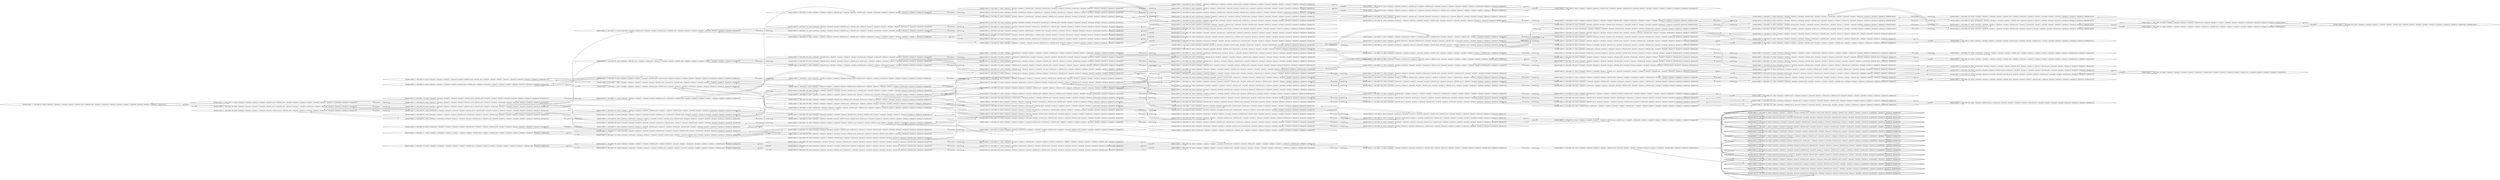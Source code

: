 digraph {
rankdir="LR"
s83[label="(instance index=11, state index=83, atoms={clear(pos1), clear(pos11), clear(pos8), clear(pos5), at(block01,pos10), at(block01,pos0), clear(pos9), at(robot,pos4), clear(pos12), clear(pos3), clear(pos7), clear(pos6), clear(pos2), clear(pos13), clear(pos15), clear(pos14)})"]
s81[label="(instance index=11, state index=81, atoms={at(robot,pos1), clear(pos4), clear(pos11), clear(pos8), clear(pos5), at(block01,pos10), at(block01,pos0), clear(pos9), clear(pos12), clear(pos3), clear(pos7), clear(pos6), clear(pos2), clear(pos13), clear(pos15), clear(pos14)})"]
s111[label="(instance index=11, state index=111, atoms={clear(pos1), clear(pos4), clear(pos11), clear(pos5), at(block01,pos10), at(block01,pos0), clear(pos9), clear(pos12), clear(pos3), clear(pos7), clear(pos6), clear(pos2), clear(pos13), at(robot,pos8), clear(pos15), clear(pos14)})"]
s58[label="(instance index=11, state index=58, atoms={clear(pos1), clear(pos4), clear(pos11), clear(pos8), clear(pos5), at(block01,pos10), at(block01,pos0), clear(pos9), clear(pos12), clear(pos3), clear(pos7), at(robot,pos2), clear(pos6), clear(pos13), clear(pos15), clear(pos14)})"]
s59[label="(instance index=11, state index=59, atoms={clear(pos1), clear(pos4), clear(pos11), clear(pos8), at(block01,pos10), at(block01,pos0), clear(pos9), clear(pos12), clear(pos3), at(robot,pos5), clear(pos7), clear(pos6), clear(pos2), clear(pos13), clear(pos15), clear(pos14)})"]
s139[label="(instance index=11, state index=139, atoms={clear(pos1), clear(pos4), clear(pos11), clear(pos8), clear(pos5), at(block01,pos10), at(block01,pos0), clear(pos9), clear(pos3), clear(pos7), clear(pos6), clear(pos2), clear(pos13), clear(pos15), clear(pos14), at(robot,pos12)})"]
s84[label="(instance index=11, state index=84, atoms={clear(pos1), clear(pos4), clear(pos11), clear(pos8), clear(pos5), at(block01,pos10), at(block01,pos0), clear(pos12), clear(pos3), at(robot,pos9), clear(pos7), clear(pos6), clear(pos2), clear(pos13), clear(pos15), clear(pos14)})"]
s14[label="(instance index=11, state index=14, atoms={clear(pos1), clear(pos11), clear(pos8), clear(pos5), at(block01,pos6), at(block01,pos0), clear(pos9), at(robot,pos4), clear(pos12), clear(pos3), clear(pos7), clear(pos2), clear(pos13), clear(pos15), clear(pos10), clear(pos14)})"]
s95[label="(instance index=11, state index=95, atoms={clear(pos1), clear(pos11), clear(pos8), clear(pos5), at(block01,pos0), at(robot,pos4), clear(pos12), clear(pos3), at(block01,pos9), clear(pos7), clear(pos6), clear(pos2), clear(pos13), clear(pos15), clear(pos10), clear(pos14)})"]
s94[label="(instance index=11, state index=94, atoms={at(robot,pos1), clear(pos4), clear(pos11), clear(pos8), clear(pos5), at(block01,pos0), clear(pos12), clear(pos3), at(block01,pos9), clear(pos7), clear(pos6), clear(pos2), clear(pos13), clear(pos15), clear(pos10), clear(pos14)})"]
s82[label="(instance index=11, state index=82, atoms={clear(pos1), at(robot,pos3), clear(pos4), clear(pos11), clear(pos8), clear(pos5), at(block01,pos10), at(block01,pos0), clear(pos9), clear(pos12), clear(pos7), clear(pos6), clear(pos2), clear(pos13), clear(pos15), clear(pos14)})"]
s38[label="(instance index=11, state index=38, atoms={clear(pos1), clear(pos4), clear(pos11), clear(pos8), clear(pos5), at(block01,pos10), at(block01,pos0), clear(pos9), at(robot,pos6), clear(pos12), clear(pos3), clear(pos7), clear(pos2), clear(pos13), clear(pos15), clear(pos14)})"]
s157[label="(instance index=11, state index=157, atoms={clear(pos1), at(robot,pos3), clear(pos4), clear(pos11), clear(pos8), clear(pos5), at(block01,pos0), clear(pos12), at(block01,pos9), clear(pos7), clear(pos6), clear(pos2), clear(pos13), clear(pos15), clear(pos10), clear(pos14)})"]
s202[label="(instance index=11, state index=202, atoms={clear(pos1), at(robot,pos3), clear(pos4), clear(pos11), clear(pos5), at(block01,pos0), clear(pos9), clear(pos12), clear(pos7), clear(pos6), clear(pos2), clear(pos13), clear(pos15), at(block01,pos8), clear(pos10), clear(pos14)})"]
s16[label="(instance index=11, state index=16, atoms={clear(pos1), clear(pos4), clear(pos11), clear(pos8), clear(pos5), at(block01,pos6), at(block01,pos0), clear(pos9), clear(pos3), clear(pos7), clear(pos2), clear(pos13), clear(pos15), clear(pos10), clear(pos14), at(robot,pos12)})"]
s112[label="(instance index=11, state index=112, atoms={clear(pos1), clear(pos4), clear(pos11), clear(pos8), clear(pos5), at(block01,pos10), at(robot,pos13), at(block01,pos0), clear(pos9), clear(pos12), clear(pos3), clear(pos7), clear(pos6), clear(pos2), clear(pos15), clear(pos14)})"]
s7[label="(instance index=11, state index=7, atoms={clear(pos1), clear(pos4), clear(pos11), clear(pos8), clear(pos5), at(block01,pos6), at(robot,pos13), at(block01,pos0), clear(pos9), clear(pos12), clear(pos3), clear(pos7), clear(pos2), clear(pos15), clear(pos10), clear(pos14)})"]
s6[label="(instance index=11, state index=6, atoms={clear(pos1), clear(pos4), clear(pos11), clear(pos5), at(block01,pos6), at(block01,pos0), clear(pos9), clear(pos12), clear(pos3), clear(pos7), clear(pos2), clear(pos13), at(robot,pos8), clear(pos15), clear(pos10), clear(pos14)})"]
s5[label="(instance index=11, state index=5, atoms={clear(pos1), clear(pos4), clear(pos11), clear(pos8), at(block01,pos6), at(block01,pos0), clear(pos9), clear(pos12), clear(pos3), at(robot,pos5), clear(pos7), clear(pos2), clear(pos13), clear(pos15), clear(pos10), clear(pos14)})"]
s169[label="(instance index=11, state index=169, atoms={clear(pos1), clear(pos4), clear(pos11), clear(pos8), clear(pos5), at(robot,pos15), at(block01,pos0), clear(pos12), clear(pos3), at(block01,pos9), clear(pos7), clear(pos6), clear(pos2), clear(pos13), clear(pos10), clear(pos14)})"]
s129[label="(instance index=11, state index=129, atoms={clear(pos1), at(robot,pos7), clear(pos4), clear(pos11), clear(pos8), clear(pos5), at(block01,pos0), clear(pos12), clear(pos3), at(block01,pos9), clear(pos6), clear(pos2), clear(pos13), clear(pos15), clear(pos10), clear(pos14)})"]
s67[label="(instance index=11, state index=67, atoms={clear(pos1), clear(pos4), clear(pos11), clear(pos8), at(block01,pos0), clear(pos12), clear(pos3), at(robot,pos5), at(block01,pos9), clear(pos7), clear(pos6), clear(pos2), clear(pos13), clear(pos15), clear(pos10), clear(pos14)})"]
s114[label="(instance index=11, state index=114, atoms={clear(pos1), clear(pos4), clear(pos11), clear(pos8), clear(pos5), at(block01,pos10), at(robot,pos15), at(block01,pos0), clear(pos9), clear(pos12), clear(pos3), clear(pos7), clear(pos6), clear(pos2), clear(pos13), clear(pos14)})"]
s197[label="(instance index=11, state index=197, atoms={clear(pos1), at(robot,pos7), clear(pos4), clear(pos11), clear(pos5), at(block01,pos0), clear(pos9), clear(pos12), clear(pos3), clear(pos6), clear(pos2), clear(pos13), clear(pos15), at(block01,pos8), clear(pos10), clear(pos14)})"]
s127[label="(instance index=11, state index=127, atoms={clear(pos1), clear(pos4), clear(pos11), clear(pos8), clear(pos5), at(block01,pos0), clear(pos12), clear(pos3), at(block01,pos9), clear(pos7), at(robot,pos2), clear(pos6), clear(pos13), clear(pos15), clear(pos10), clear(pos14)})"]
s195[label="(instance index=11, state index=195, atoms={clear(pos1), clear(pos4), clear(pos11), clear(pos5), at(block01,pos0), clear(pos9), clear(pos12), clear(pos3), clear(pos7), at(robot,pos2), clear(pos6), clear(pos13), clear(pos15), at(block01,pos8), clear(pos10), clear(pos14)})"]
s128[label="(instance index=11, state index=128, atoms={clear(pos1), clear(pos4), clear(pos11), clear(pos5), at(block01,pos0), clear(pos12), clear(pos3), at(block01,pos9), clear(pos7), clear(pos6), clear(pos2), clear(pos13), at(robot,pos8), clear(pos15), clear(pos10), clear(pos14)})"]
s60[label="(instance index=11, state index=60, atoms={clear(pos1), at(robot,pos7), clear(pos4), clear(pos11), clear(pos8), clear(pos5), at(block01,pos10), at(block01,pos0), clear(pos9), clear(pos12), clear(pos3), clear(pos6), clear(pos2), clear(pos13), clear(pos15), clear(pos14)})"]
s113[label="(instance index=11, state index=113, atoms={clear(pos1), clear(pos4), at(robot,pos10), clear(pos8), clear(pos5), at(block01,pos11), at(block01,pos0), clear(pos9), clear(pos12), clear(pos3), clear(pos7), clear(pos6), clear(pos2), clear(pos13), clear(pos15), clear(pos14)})"]
s61[label="(instance index=11, state index=61, atoms={clear(pos1), at(block01,pos14), clear(pos4), at(robot,pos10), clear(pos11), clear(pos8), clear(pos5), at(block01,pos0), clear(pos9), clear(pos12), clear(pos3), clear(pos7), clear(pos6), clear(pos2), clear(pos13), clear(pos15)})"]
s185[label="(instance index=11, state index=185, atoms={clear(pos1), clear(pos4), clear(pos11), clear(pos5), at(block01,pos0), clear(pos9), at(robot,pos6), clear(pos12), clear(pos3), clear(pos7), clear(pos2), clear(pos13), clear(pos15), at(block01,pos8), clear(pos10), clear(pos14)})"]
s186[label="(instance index=11, state index=186, atoms={clear(pos1), clear(pos4), clear(pos5), at(block01,pos0), at(robot,pos11), clear(pos9), clear(pos12), clear(pos3), clear(pos7), clear(pos6), clear(pos2), clear(pos13), clear(pos15), at(block01,pos8), clear(pos10), clear(pos14)})"]
s143[label="(instance index=11, state index=143, atoms={clear(pos1), clear(pos4), clear(pos8), clear(pos5), at(block01,pos0), at(robot,pos11), clear(pos12), clear(pos3), at(block01,pos9), clear(pos7), clear(pos6), clear(pos2), clear(pos13), clear(pos15), clear(pos10), clear(pos14)})"]
s85[label="(instance index=11, state index=85, atoms={clear(pos1), clear(pos4), clear(pos8), clear(pos5), at(block01,pos10), at(block01,pos0), at(robot,pos11), clear(pos9), clear(pos12), clear(pos3), clear(pos7), clear(pos6), clear(pos2), clear(pos13), clear(pos15), clear(pos14)})"]
s144[label="(instance index=11, state index=144, atoms={clear(pos1), clear(pos4), clear(pos11), clear(pos8), clear(pos5), at(block01,pos0), clear(pos12), clear(pos3), at(block01,pos9), clear(pos7), clear(pos6), clear(pos2), at(robot,pos14), clear(pos13), clear(pos15), clear(pos10)})"]
s96[label="(instance index=11, state index=96, atoms={clear(pos1), clear(pos4), clear(pos11), clear(pos8), clear(pos5), at(block01,pos0), at(robot,pos6), clear(pos12), clear(pos3), at(block01,pos9), clear(pos7), clear(pos2), clear(pos13), clear(pos15), clear(pos10), clear(pos14)})"]
s183[label="(instance index=11, state index=183, atoms={at(robot,pos1), clear(pos4), clear(pos11), clear(pos5), at(block01,pos0), clear(pos9), clear(pos12), clear(pos3), clear(pos7), clear(pos6), clear(pos2), clear(pos13), clear(pos15), at(block01,pos8), clear(pos10), clear(pos14)})"]
s184[label="(instance index=11, state index=184, atoms={clear(pos1), clear(pos11), clear(pos5), at(block01,pos0), clear(pos9), at(robot,pos4), clear(pos12), clear(pos3), clear(pos7), clear(pos6), clear(pos2), clear(pos13), clear(pos15), at(block01,pos8), clear(pos10), clear(pos14)})"]
s1[label="(instance index=11, state index=1, atoms={clear(pos1), clear(pos4), clear(pos11), clear(pos8), clear(pos5), at(block01,pos6), at(block01,pos0), clear(pos12), clear(pos3), at(robot,pos9), clear(pos7), clear(pos2), clear(pos13), clear(pos15), clear(pos10), clear(pos14)})"]
s3[label="(instance index=11, state index=3, atoms={clear(pos1), clear(pos4), clear(pos11), clear(pos8), clear(pos5), at(block01,pos6), at(block01,pos0), clear(pos9), clear(pos12), clear(pos3), clear(pos7), clear(pos2), at(robot,pos14), clear(pos13), clear(pos15), clear(pos10)})"]
s13[label="(instance index=11, state index=13, atoms={at(robot,pos1), clear(pos4), clear(pos11), clear(pos8), clear(pos5), at(block01,pos6), at(block01,pos0), clear(pos9), clear(pos12), clear(pos3), clear(pos7), clear(pos2), clear(pos13), clear(pos15), clear(pos10), clear(pos14)})"]
s140[label="(instance index=11, state index=140, atoms={clear(pos1), clear(pos4), clear(pos11), clear(pos8), clear(pos5), at(block01,pos10), at(block01,pos0), clear(pos9), clear(pos12), clear(pos3), clear(pos7), clear(pos6), clear(pos2), at(robot,pos14), clear(pos13), clear(pos15)})"]
s98[label="(instance index=11, state index=98, atoms={clear(pos1), clear(pos11), clear(pos8), at(block01,pos5), at(block01,pos0), clear(pos9), at(robot,pos4), clear(pos12), clear(pos3), clear(pos7), clear(pos6), clear(pos2), clear(pos13), clear(pos15), clear(pos10), clear(pos14)})"]
s99[label="(instance index=11, state index=99, atoms={clear(pos1), clear(pos4), clear(pos11), clear(pos8), at(block01,pos5), at(block01,pos0), clear(pos9), clear(pos3), clear(pos7), clear(pos6), clear(pos2), clear(pos13), clear(pos15), clear(pos10), clear(pos14), at(robot,pos12)})"]
s158[label="(instance index=11, state index=158, atoms={clear(pos1), clear(pos4), clear(pos11), clear(pos8), clear(pos5), at(block01,pos0), clear(pos3), at(block01,pos9), clear(pos7), clear(pos6), clear(pos2), clear(pos13), clear(pos15), clear(pos10), clear(pos14), at(robot,pos12)})"]
s15[label="(instance index=11, state index=15, atoms={clear(pos1), clear(pos4), clear(pos11), at(block01,pos7), clear(pos8), clear(pos5), at(block01,pos0), clear(pos9), at(robot,pos6), clear(pos12), clear(pos3), clear(pos2), clear(pos13), clear(pos15), clear(pos10), clear(pos14)})"]
s97[label="(instance index=11, state index=97, atoms={clear(pos1), clear(pos4), clear(pos11), clear(pos8), clear(pos5), at(block01,pos0), clear(pos12), at(block01,pos13), clear(pos3), at(robot,pos9), clear(pos7), clear(pos6), clear(pos2), clear(pos15), clear(pos10), clear(pos14)})"]
s142[label="(instance index=11, state index=142, atoms={clear(pos1), clear(pos4), clear(pos8), clear(pos5), at(block01,pos11), at(block01,pos0), clear(pos9), clear(pos12), clear(pos3), clear(pos7), clear(pos6), clear(pos2), at(robot,pos14), clear(pos13), clear(pos15), clear(pos10)})"]
s141[label="(instance index=11, state index=141, atoms={clear(pos1), clear(pos4), clear(pos8), clear(pos5), at(block01,pos11), at(block01,pos0), clear(pos12), clear(pos3), at(robot,pos9), clear(pos7), clear(pos6), clear(pos2), clear(pos13), clear(pos15), clear(pos10), clear(pos14)})"]
s90[label="(instance index=11, state index=90, atoms={clear(pos1), clear(pos4), clear(pos8), clear(pos5), at(block01,pos11), at(block01,pos0), clear(pos9), at(robot,pos6), clear(pos12), clear(pos3), clear(pos7), clear(pos2), clear(pos13), clear(pos15), clear(pos10), clear(pos14)})"]
s87[label="(instance index=11, state index=87, atoms={clear(pos1), at(block01,pos14), clear(pos4), clear(pos11), clear(pos8), clear(pos5), at(block01,pos0), clear(pos12), clear(pos3), at(robot,pos9), clear(pos7), clear(pos6), clear(pos2), clear(pos13), clear(pos15), clear(pos10)})"]
s86[label="(instance index=11, state index=86, atoms={clear(pos1), at(block01,pos14), clear(pos4), clear(pos11), clear(pos8), clear(pos5), at(block01,pos0), clear(pos9), at(robot,pos6), clear(pos12), clear(pos3), clear(pos7), clear(pos2), clear(pos13), clear(pos15), clear(pos10)})"]
s88[label="(instance index=11, state index=88, atoms={clear(pos1), at(block01,pos14), clear(pos4), clear(pos8), clear(pos5), at(block01,pos0), at(robot,pos11), clear(pos9), clear(pos12), clear(pos3), clear(pos7), clear(pos6), clear(pos2), clear(pos13), clear(pos15), clear(pos10)})"]
s69[label="(instance index=11, state index=69, atoms={clear(pos1), clear(pos4), clear(pos11), at(block01,pos5), at(block01,pos0), clear(pos9), clear(pos12), clear(pos3), clear(pos7), clear(pos6), clear(pos2), clear(pos13), at(robot,pos8), clear(pos15), clear(pos10), clear(pos14)})"]
s170[label="(instance index=11, state index=170, atoms={clear(pos1), clear(pos4), clear(pos11), clear(pos8), clear(pos5), at(robot,pos13), at(block01,pos0), clear(pos12), clear(pos3), at(block01,pos9), clear(pos7), clear(pos6), clear(pos2), clear(pos15), clear(pos10), clear(pos14)})"]
s70[label="(instance index=11, state index=70, atoms={clear(pos1), clear(pos4), clear(pos11), clear(pos8), at(block01,pos5), at(robot,pos13), at(block01,pos0), clear(pos9), clear(pos12), clear(pos3), clear(pos7), clear(pos6), clear(pos2), clear(pos15), clear(pos10), clear(pos14)})"]
s115[label="(instance index=11, state index=115, atoms={clear(pos1), clear(pos4), at(robot,pos10), clear(pos11), clear(pos8), clear(pos5), at(block01,pos0), clear(pos12), clear(pos3), at(block01,pos9), clear(pos7), clear(pos6), clear(pos2), clear(pos13), clear(pos15), clear(pos14)})"]
s171[label="(instance index=11, state index=171, atoms={clear(pos1), clear(pos4), clear(pos11), at(block01,pos0), clear(pos9), clear(pos12), clear(pos3), at(robot,pos5), clear(pos7), clear(pos6), clear(pos2), clear(pos13), clear(pos15), at(block01,pos8), clear(pos10), clear(pos14)})"]
s172[label="(instance index=11, state index=172, atoms={clear(pos1), clear(pos4), at(robot,pos10), clear(pos11), clear(pos5), at(block01,pos0), clear(pos9), clear(pos12), clear(pos3), clear(pos7), clear(pos6), clear(pos2), clear(pos13), clear(pos15), at(block01,pos8), clear(pos14)})"]
s198[label="(instance index=11, state index=198, atoms={clear(pos1), clear(pos4), clear(pos11), clear(pos5), at(robot,pos15), at(block01,pos0), clear(pos9), clear(pos12), clear(pos3), clear(pos7), clear(pos6), clear(pos2), clear(pos13), at(block01,pos8), clear(pos10), clear(pos14)})"]
s0[label="(instance index=11, state index=0, atoms={clear(pos1), clear(pos4), at(robot,pos10), clear(pos11), clear(pos8), clear(pos5), at(block01,pos6), at(block01,pos0), clear(pos9), clear(pos12), clear(pos3), clear(pos7), clear(pos2), clear(pos13), clear(pos15), clear(pos14)})"]
s9[label="(instance index=11, state index=9, atoms={clear(pos1), clear(pos4), clear(pos11), clear(pos8), clear(pos5), at(robot,pos15), at(block01,pos6), at(block01,pos0), clear(pos9), clear(pos12), clear(pos3), clear(pos7), clear(pos2), clear(pos13), clear(pos10), clear(pos14)})"]
s68[label="(instance index=11, state index=68, atoms={clear(pos1), clear(pos4), clear(pos11), clear(pos8), at(block01,pos5), at(robot,pos15), at(block01,pos0), clear(pos9), clear(pos12), clear(pos3), clear(pos7), clear(pos6), clear(pos2), clear(pos13), clear(pos10), clear(pos14)})"]
s25[label="(instance index=11, state index=25, atoms={clear(pos1), clear(pos4), clear(pos11), clear(pos8), clear(pos5), at(block01,pos6), at(block01,pos0), clear(pos9), clear(pos12), clear(pos3), clear(pos7), at(robot,pos2), clear(pos13), clear(pos15), clear(pos10), clear(pos14)})"]
s196[label="(instance index=11, state index=196, atoms={clear(pos1), at(block01,pos12), clear(pos4), clear(pos11), clear(pos5), at(block01,pos0), clear(pos9), clear(pos3), clear(pos7), clear(pos6), clear(pos2), clear(pos13), at(robot,pos8), clear(pos15), clear(pos10), clear(pos14)})"]
s28[label="(instance index=11, state index=28, atoms={clear(pos1), clear(pos4), at(robot,pos10), clear(pos11), at(block01,pos7), clear(pos8), clear(pos5), at(block01,pos0), clear(pos9), clear(pos12), clear(pos3), clear(pos6), clear(pos2), clear(pos13), clear(pos15), clear(pos14)})"]
s27[label="(instance index=11, state index=27, atoms={clear(pos1), clear(pos4), clear(pos11), at(block01,pos7), clear(pos8), at(block01,pos0), clear(pos9), clear(pos12), clear(pos3), at(robot,pos5), clear(pos6), clear(pos2), clear(pos13), clear(pos15), clear(pos10), clear(pos14)})"]
s26[label="(instance index=11, state index=26, atoms={clear(pos1), clear(pos4), clear(pos11), at(block01,pos7), clear(pos8), clear(pos5), at(block01,pos0), clear(pos9), clear(pos12), clear(pos3), at(robot,pos2), clear(pos6), clear(pos13), clear(pos15), clear(pos10), clear(pos14)})"]
s132[label="(instance index=11, state index=132, atoms={clear(pos1), clear(pos4), at(robot,pos10), clear(pos11), clear(pos8), clear(pos5), at(block01,pos0), clear(pos9), clear(pos12), at(block01,pos13), clear(pos3), clear(pos7), clear(pos6), clear(pos2), clear(pos15), clear(pos14)})"]
s131[label="(instance index=11, state index=131, atoms={clear(pos1), clear(pos4), clear(pos11), clear(pos5), at(block01,pos0), clear(pos9), clear(pos12), at(block01,pos13), clear(pos3), clear(pos7), clear(pos6), clear(pos2), at(robot,pos8), clear(pos15), clear(pos10), clear(pos14)})"]
s130[label="(instance index=11, state index=130, atoms={clear(pos1), clear(pos4), clear(pos11), clear(pos8), at(block01,pos0), clear(pos9), clear(pos12), at(block01,pos13), clear(pos3), at(robot,pos5), clear(pos7), clear(pos6), clear(pos2), clear(pos15), clear(pos10), clear(pos14)})"]
s167[label="(instance index=11, state index=167, atoms={clear(pos1), clear(pos4), clear(pos8), clear(pos5), at(robot,pos13), at(block01,pos11), at(block01,pos0), clear(pos9), clear(pos12), clear(pos3), clear(pos7), clear(pos6), clear(pos2), clear(pos15), clear(pos10), clear(pos14)})"]
s168[label="(instance index=11, state index=168, atoms={clear(pos1), clear(pos4), clear(pos8), clear(pos5), at(robot,pos15), at(block01,pos11), at(block01,pos0), clear(pos9), clear(pos12), clear(pos3), clear(pos7), clear(pos6), clear(pos2), clear(pos13), clear(pos10), clear(pos14)})"]
s166[label="(instance index=11, state index=166, atoms={clear(pos1), clear(pos4), clear(pos5), at(block01,pos11), at(block01,pos0), clear(pos9), clear(pos12), clear(pos3), clear(pos7), clear(pos6), clear(pos2), clear(pos13), at(robot,pos8), clear(pos15), clear(pos10), clear(pos14)})"]
s123[label="(instance index=11, state index=123, atoms={clear(pos1), clear(pos4), clear(pos8), at(block01,pos11), at(block01,pos0), clear(pos9), clear(pos12), clear(pos3), at(robot,pos5), clear(pos7), clear(pos6), clear(pos2), clear(pos13), clear(pos15), clear(pos10), clear(pos14)})"]
s62[label="(instance index=11, state index=62, atoms={clear(pos1), at(robot,pos7), clear(pos4), clear(pos8), clear(pos5), at(block01,pos11), at(block01,pos0), clear(pos9), clear(pos12), clear(pos3), clear(pos6), clear(pos2), clear(pos13), clear(pos15), clear(pos10), clear(pos14)})"]
s122[label="(instance index=11, state index=122, atoms={clear(pos1), clear(pos4), clear(pos8), clear(pos5), at(block01,pos11), at(block01,pos0), clear(pos9), clear(pos12), clear(pos3), clear(pos7), at(robot,pos2), clear(pos6), clear(pos13), clear(pos15), clear(pos10), clear(pos14)})"]
s119[label="(instance index=11, state index=119, atoms={clear(pos1), at(block01,pos14), clear(pos4), clear(pos11), clear(pos5), at(block01,pos0), clear(pos9), clear(pos12), clear(pos3), clear(pos7), clear(pos6), clear(pos2), clear(pos13), at(robot,pos8), clear(pos15), clear(pos10)})"]
s117[label="(instance index=11, state index=117, atoms={clear(pos1), at(block01,pos14), clear(pos4), clear(pos11), clear(pos8), at(block01,pos0), clear(pos9), clear(pos12), clear(pos3), at(robot,pos5), clear(pos7), clear(pos6), clear(pos2), clear(pos13), clear(pos15), clear(pos10)})"]
s120[label="(instance index=11, state index=120, atoms={clear(pos1), at(block01,pos14), clear(pos4), clear(pos11), clear(pos8), clear(pos5), at(robot,pos13), at(block01,pos0), clear(pos9), clear(pos12), clear(pos3), clear(pos7), clear(pos6), clear(pos2), clear(pos15), clear(pos10)})"]
s118[label="(instance index=11, state index=118, atoms={clear(pos1), at(robot,pos7), at(block01,pos14), clear(pos4), clear(pos11), clear(pos8), clear(pos5), at(block01,pos0), clear(pos9), clear(pos12), clear(pos3), clear(pos6), clear(pos2), clear(pos13), clear(pos15), clear(pos10)})"]
s116[label="(instance index=11, state index=116, atoms={clear(pos1), at(block01,pos14), clear(pos4), clear(pos11), clear(pos8), clear(pos5), at(block01,pos0), clear(pos9), clear(pos12), clear(pos3), clear(pos7), at(robot,pos2), clear(pos6), clear(pos13), clear(pos15), clear(pos10)})"]
s121[label="(instance index=11, state index=121, atoms={clear(pos1), at(block01,pos14), clear(pos4), clear(pos11), clear(pos8), clear(pos5), at(robot,pos15), at(block01,pos0), clear(pos9), clear(pos12), clear(pos3), clear(pos7), clear(pos6), clear(pos2), clear(pos13), clear(pos10)})"]
s2[label="(instance index=11, state index=2, atoms={clear(pos1), clear(pos4), clear(pos8), clear(pos5), at(block01,pos6), at(block01,pos0), at(robot,pos11), clear(pos9), clear(pos12), clear(pos3), clear(pos7), clear(pos2), clear(pos13), clear(pos15), clear(pos10), clear(pos14)})"]
s48[label="(instance index=11, state index=48, atoms={clear(pos1), clear(pos4), clear(pos11), clear(pos8), at(block01,pos5), at(block01,pos0), clear(pos12), clear(pos3), at(robot,pos9), clear(pos7), clear(pos6), clear(pos2), clear(pos13), clear(pos15), clear(pos10), clear(pos14)})"]
s47[label="(instance index=11, state index=47, atoms={clear(pos1), clear(pos4), clear(pos8), at(block01,pos5), at(block01,pos0), at(robot,pos11), clear(pos9), clear(pos12), clear(pos3), clear(pos7), clear(pos6), clear(pos2), clear(pos13), clear(pos15), clear(pos10), clear(pos14)})"]
s145[label="(instance index=11, state index=145, atoms={clear(pos1), clear(pos4), clear(pos11), clear(pos5), at(block01,pos0), clear(pos12), clear(pos3), at(robot,pos9), clear(pos7), clear(pos6), clear(pos2), clear(pos13), clear(pos15), at(block01,pos8), clear(pos10), clear(pos14)})"]
s46[label="(instance index=11, state index=46, atoms={clear(pos1), at(robot,pos3), clear(pos4), clear(pos11), clear(pos8), at(block01,pos5), at(block01,pos0), clear(pos9), clear(pos12), clear(pos7), clear(pos6), clear(pos2), clear(pos13), clear(pos15), clear(pos10), clear(pos14)})"]
s49[label="(instance index=11, state index=49, atoms={clear(pos1), clear(pos4), clear(pos11), clear(pos8), at(block01,pos5), at(block01,pos0), clear(pos9), clear(pos12), clear(pos3), clear(pos7), clear(pos6), clear(pos2), at(robot,pos14), clear(pos13), clear(pos15), clear(pos10)})"]
s45[label="(instance index=11, state index=45, atoms={at(robot,pos1), clear(pos4), clear(pos11), clear(pos8), at(block01,pos5), at(block01,pos0), clear(pos9), clear(pos12), clear(pos3), clear(pos7), clear(pos6), clear(pos2), clear(pos13), clear(pos15), clear(pos10), clear(pos14)})"]
s17[label="(instance index=11, state index=17, atoms={clear(pos1), at(robot,pos3), clear(pos4), clear(pos11), clear(pos8), clear(pos5), at(block01,pos6), at(block01,pos0), clear(pos9), clear(pos12), clear(pos7), clear(pos2), clear(pos13), clear(pos15), clear(pos10), clear(pos14)})"]
s187[label="(instance index=11, state index=187, atoms={clear(pos1), clear(pos4), clear(pos11), clear(pos5), at(block01,pos0), clear(pos9), clear(pos12), clear(pos3), clear(pos7), clear(pos6), clear(pos2), at(robot,pos14), clear(pos13), clear(pos15), at(block01,pos8), clear(pos10)})"]
s4[label="(instance index=11, state index=4, atoms={clear(pos1), clear(pos4), clear(pos11), clear(pos8), clear(pos5), at(block01,pos0), clear(pos9), at(robot,pos6), clear(pos12), clear(pos3), at(block01,pos2), clear(pos7), clear(pos13), clear(pos15), clear(pos10), clear(pos14)})"]
s190[label="(instance index=11, state index=190, atoms={clear(pos1), at(block01,pos12), clear(pos4), clear(pos11), clear(pos8), clear(pos5), at(block01,pos0), clear(pos3), at(robot,pos9), clear(pos7), clear(pos6), clear(pos2), clear(pos13), clear(pos15), clear(pos10), clear(pos14)})"]
s203[label="(instance index=11, state index=203, atoms={clear(pos1), at(block01,pos12), clear(pos11), clear(pos8), clear(pos5), at(block01,pos0), clear(pos9), at(robot,pos4), clear(pos3), clear(pos7), clear(pos6), clear(pos2), clear(pos13), clear(pos15), clear(pos10), clear(pos14)})"]
s44[label="(instance index=11, state index=44, atoms={clear(pos1), clear(pos4), clear(pos11), at(block01,pos7), clear(pos8), clear(pos5), at(block01,pos0), clear(pos9), clear(pos12), clear(pos3), clear(pos6), clear(pos2), at(robot,pos14), clear(pos13), clear(pos15), clear(pos10)})"]
s43[label="(instance index=11, state index=43, atoms={clear(pos1), clear(pos4), at(block01,pos7), clear(pos8), clear(pos5), at(block01,pos0), at(robot,pos11), clear(pos9), clear(pos12), clear(pos3), clear(pos6), clear(pos2), clear(pos13), clear(pos15), clear(pos10), clear(pos14)})"]
s42[label="(instance index=11, state index=42, atoms={clear(pos1), clear(pos4), clear(pos11), at(block01,pos7), clear(pos8), clear(pos5), at(block01,pos0), clear(pos12), clear(pos3), at(robot,pos9), clear(pos6), clear(pos2), clear(pos13), clear(pos15), clear(pos10), clear(pos14)})"]
s39[label="(instance index=11, state index=39, atoms={at(robot,pos1), clear(pos4), clear(pos11), at(block01,pos7), clear(pos8), clear(pos5), at(block01,pos0), clear(pos9), clear(pos12), clear(pos3), clear(pos6), clear(pos2), clear(pos13), clear(pos15), clear(pos10), clear(pos14)})"]
s41[label="(instance index=11, state index=41, atoms={clear(pos1), clear(pos11), at(block01,pos7), clear(pos8), clear(pos5), at(block01,pos0), clear(pos9), at(robot,pos4), clear(pos12), clear(pos3), clear(pos6), clear(pos2), clear(pos13), clear(pos15), clear(pos10), clear(pos14)})"]
s40[label="(instance index=11, state index=40, atoms={clear(pos1), at(robot,pos3), clear(pos4), clear(pos11), at(block01,pos7), clear(pos8), clear(pos5), at(block01,pos0), clear(pos9), clear(pos12), clear(pos6), clear(pos2), clear(pos13), clear(pos15), clear(pos10), clear(pos14)})"]
s163[label="(instance index=11, state index=163, atoms={clear(pos1), clear(pos4), clear(pos8), clear(pos5), at(block01,pos0), at(robot,pos11), clear(pos9), clear(pos12), at(block01,pos13), clear(pos3), clear(pos7), clear(pos6), clear(pos2), clear(pos15), clear(pos10), clear(pos14)})"]
s151[label="(instance index=11, state index=151, atoms={clear(pos1), clear(pos4), clear(pos11), clear(pos8), clear(pos5), at(block01,pos0), clear(pos9), clear(pos12), at(block01,pos13), clear(pos3), clear(pos7), clear(pos6), clear(pos2), at(robot,pos14), clear(pos15), clear(pos10)})"]
s161[label="(instance index=11, state index=161, atoms={clear(pos1), clear(pos4), clear(pos11), clear(pos8), clear(pos5), at(block01,pos0), clear(pos9), at(robot,pos6), clear(pos12), at(block01,pos13), clear(pos3), clear(pos7), clear(pos2), clear(pos15), clear(pos10), clear(pos14)})"]
s162[label="(instance index=11, state index=162, atoms={clear(pos1), clear(pos4), clear(pos11), clear(pos8), clear(pos5), at(block01,pos0), clear(pos9), at(block01,pos13), clear(pos3), clear(pos7), clear(pos6), clear(pos2), clear(pos15), clear(pos10), clear(pos14), at(robot,pos12)})"]
s160[label="(instance index=11, state index=160, atoms={clear(pos1), clear(pos11), clear(pos8), clear(pos5), at(block01,pos0), clear(pos9), at(robot,pos4), clear(pos12), at(block01,pos13), clear(pos3), clear(pos7), clear(pos6), clear(pos2), clear(pos15), clear(pos10), clear(pos14)})"]
s159[label="(instance index=11, state index=159, atoms={at(robot,pos1), clear(pos4), clear(pos11), clear(pos8), clear(pos5), at(block01,pos0), clear(pos9), clear(pos12), at(block01,pos13), clear(pos3), clear(pos7), clear(pos6), clear(pos2), clear(pos15), clear(pos10), clear(pos14)})"]
s182[label="(instance index=11, state index=182, atoms={clear(pos1), clear(pos4), clear(pos8), clear(pos5), at(block01,pos11), at(block01,pos0), clear(pos9), clear(pos3), clear(pos7), clear(pos6), clear(pos2), clear(pos13), clear(pos15), clear(pos10), clear(pos14), at(robot,pos12)})"]
s153[label="(instance index=11, state index=153, atoms={clear(pos1), clear(pos8), clear(pos5), at(block01,pos11), at(block01,pos0), clear(pos9), at(robot,pos4), clear(pos12), clear(pos3), clear(pos7), clear(pos6), clear(pos2), clear(pos13), clear(pos15), clear(pos10), clear(pos14)})"]
s152[label="(instance index=11, state index=152, atoms={at(robot,pos1), clear(pos4), clear(pos8), clear(pos5), at(block01,pos11), at(block01,pos0), clear(pos9), clear(pos12), clear(pos3), clear(pos7), clear(pos6), clear(pos2), clear(pos13), clear(pos15), clear(pos10), clear(pos14)})"]
s91[label="(instance index=11, state index=91, atoms={clear(pos1), clear(pos4), clear(pos8), clear(pos5), at(block01,pos0), at(robot,pos11), clear(pos9), clear(pos12), clear(pos3), clear(pos7), clear(pos6), clear(pos2), clear(pos13), at(block01,pos15), clear(pos10), clear(pos14)})"]
s89[label="(instance index=11, state index=89, atoms={clear(pos1), at(robot,pos3), clear(pos4), clear(pos8), clear(pos5), at(block01,pos11), at(block01,pos0), clear(pos9), clear(pos12), clear(pos7), clear(pos6), clear(pos2), clear(pos13), clear(pos15), clear(pos10), clear(pos14)})"]
s149[label="(instance index=11, state index=149, atoms={clear(pos1), at(block01,pos14), clear(pos4), clear(pos11), clear(pos8), clear(pos5), at(block01,pos0), clear(pos9), clear(pos3), clear(pos7), clear(pos6), clear(pos2), clear(pos13), clear(pos15), clear(pos10), at(robot,pos12)})"]
s148[label="(instance index=11, state index=148, atoms={clear(pos1), at(block01,pos14), clear(pos11), clear(pos8), clear(pos5), at(block01,pos0), clear(pos9), at(robot,pos4), clear(pos12), clear(pos3), clear(pos7), clear(pos6), clear(pos2), clear(pos13), clear(pos15), clear(pos10)})"]
s146[label="(instance index=11, state index=146, atoms={at(robot,pos1), at(block01,pos14), clear(pos4), clear(pos11), clear(pos8), clear(pos5), at(block01,pos0), clear(pos9), clear(pos12), clear(pos3), clear(pos7), clear(pos6), clear(pos2), clear(pos13), clear(pos15), clear(pos10)})"]
s150[label="(instance index=11, state index=150, atoms={clear(pos1), clear(pos4), clear(pos11), clear(pos8), clear(pos5), at(block01,pos0), clear(pos9), clear(pos12), clear(pos3), clear(pos7), clear(pos6), clear(pos2), at(robot,pos14), clear(pos13), at(block01,pos15), clear(pos10)})"]
s147[label="(instance index=11, state index=147, atoms={clear(pos1), at(robot,pos3), at(block01,pos14), clear(pos4), clear(pos11), clear(pos8), clear(pos5), at(block01,pos0), clear(pos9), clear(pos12), clear(pos7), clear(pos6), clear(pos2), clear(pos13), clear(pos15), clear(pos10)})"]
s30[label="(instance index=11, state index=30, atoms={clear(pos1), at(robot,pos7), clear(pos4), clear(pos11), clear(pos8), at(block01,pos5), at(block01,pos0), clear(pos9), clear(pos12), clear(pos3), clear(pos6), clear(pos2), clear(pos13), clear(pos15), clear(pos10), clear(pos14)})"]
s29[label="(instance index=11, state index=29, atoms={clear(pos1), clear(pos4), clear(pos11), clear(pos8), at(block01,pos5), at(block01,pos0), clear(pos9), clear(pos12), clear(pos3), clear(pos7), at(robot,pos2), clear(pos6), clear(pos13), clear(pos15), clear(pos10), clear(pos14)})"]
s8[label="(instance index=11, state index=8, atoms={clear(pos1), at(robot,pos7), clear(pos4), clear(pos11), clear(pos8), clear(pos5), at(block01,pos6), at(block01,pos0), clear(pos9), clear(pos12), clear(pos3), clear(pos2), clear(pos13), clear(pos15), clear(pos10), clear(pos14)})"]
s173[label="(instance index=11, state index=173, atoms={clear(pos1), clear(pos4), clear(pos11), clear(pos5), at(robot,pos13), at(block01,pos0), clear(pos9), clear(pos12), clear(pos3), clear(pos7), clear(pos6), clear(pos2), clear(pos15), at(block01,pos8), clear(pos10), clear(pos14)})"]
s31[label="(instance index=11, state index=31, atoms={clear(pos1), clear(pos4), at(robot,pos10), clear(pos11), clear(pos8), at(block01,pos5), at(block01,pos0), clear(pos9), clear(pos12), clear(pos3), clear(pos7), clear(pos6), clear(pos2), clear(pos13), clear(pos15), clear(pos14)})"]
s71[label="(instance index=11, state index=71, atoms={clear(pos4), clear(pos11), clear(pos8), at(block01,pos0), clear(pos9), clear(pos12), clear(pos3), at(robot,pos5), clear(pos7), at(block01,pos1), clear(pos6), clear(pos2), clear(pos13), clear(pos15), clear(pos10), clear(pos14)})"]
s12[label="(instance index=11, state index=12, atoms={clear(pos1), clear(pos4), at(robot,pos10), clear(pos11), clear(pos8), clear(pos5), at(block01,pos0), clear(pos9), clear(pos12), clear(pos3), at(block01,pos2), clear(pos7), clear(pos6), clear(pos13), clear(pos15), clear(pos14)})"]
s11[label="(instance index=11, state index=11, atoms={clear(pos1), at(robot,pos7), clear(pos4), clear(pos11), clear(pos8), clear(pos5), at(block01,pos0), clear(pos9), clear(pos12), clear(pos3), at(block01,pos2), clear(pos6), clear(pos13), clear(pos15), clear(pos10), clear(pos14)})"]
s10[label="(instance index=11, state index=10, atoms={clear(pos1), clear(pos4), clear(pos11), clear(pos8), at(block01,pos0), clear(pos9), clear(pos12), clear(pos3), at(block01,pos2), at(robot,pos5), clear(pos7), clear(pos6), clear(pos13), clear(pos15), clear(pos10), clear(pos14)})"]
s199[label="(instance index=11, state index=199, atoms={clear(pos1), at(block01,pos12), clear(pos4), clear(pos11), clear(pos8), at(block01,pos0), clear(pos9), clear(pos3), at(robot,pos5), clear(pos7), clear(pos6), clear(pos2), clear(pos13), clear(pos15), clear(pos10), clear(pos14)})"]
s176[label="(instance index=11, state index=176, atoms={clear(pos1), at(block01,pos12), clear(pos4), clear(pos11), clear(pos8), clear(pos5), at(robot,pos13), at(block01,pos0), clear(pos9), clear(pos3), clear(pos7), clear(pos6), clear(pos2), clear(pos15), clear(pos10), clear(pos14)})"]
s200[label="(instance index=11, state index=200, atoms={clear(pos1), at(block01,pos12), clear(pos4), at(robot,pos10), clear(pos11), clear(pos8), clear(pos5), at(block01,pos0), clear(pos9), clear(pos3), clear(pos7), clear(pos6), clear(pos2), clear(pos13), clear(pos15), clear(pos14)})"]
s65[label="(instance index=11, state index=65, atoms={clear(pos1), clear(pos4), clear(pos11), at(block01,pos7), clear(pos8), clear(pos5), at(robot,pos15), at(block01,pos0), clear(pos9), clear(pos12), clear(pos3), clear(pos6), clear(pos2), clear(pos13), clear(pos10), clear(pos14)})"]
s64[label="(instance index=11, state index=64, atoms={clear(pos1), clear(pos4), clear(pos11), at(block01,pos7), clear(pos8), clear(pos5), at(robot,pos13), at(block01,pos0), clear(pos9), clear(pos12), clear(pos3), clear(pos6), clear(pos2), clear(pos15), clear(pos10), clear(pos14)})"]
s66[label="(instance index=11, state index=66, atoms={clear(pos1), at(robot,pos7), clear(pos4), clear(pos11), clear(pos8), clear(pos5), at(block01,pos0), clear(pos9), clear(pos12), clear(pos6), clear(pos2), clear(pos13), clear(pos15), clear(pos10), clear(pos14), at(block01,pos3)})"]
s63[label="(instance index=11, state index=63, atoms={clear(pos1), clear(pos4), clear(pos11), at(block01,pos7), clear(pos5), at(block01,pos0), clear(pos9), clear(pos12), clear(pos3), clear(pos6), clear(pos2), clear(pos13), at(robot,pos8), clear(pos15), clear(pos10), clear(pos14)})"]
s175[label="(instance index=11, state index=175, atoms={clear(pos1), clear(pos4), clear(pos11), clear(pos8), clear(pos5), at(robot,pos15), at(block01,pos0), clear(pos9), clear(pos12), at(block01,pos13), clear(pos3), clear(pos7), clear(pos6), clear(pos2), clear(pos10), clear(pos14)})"]
s181[label="(instance index=11, state index=181, atoms={clear(pos1), at(robot,pos7), clear(pos4), clear(pos11), clear(pos8), clear(pos5), at(block01,pos0), clear(pos9), clear(pos12), at(block01,pos13), clear(pos3), clear(pos6), clear(pos2), clear(pos15), clear(pos10), clear(pos14)})"]
s180[label="(instance index=11, state index=180, atoms={clear(pos1), clear(pos4), clear(pos11), clear(pos8), clear(pos5), at(block01,pos0), clear(pos9), clear(pos12), at(block01,pos13), clear(pos3), clear(pos7), at(robot,pos2), clear(pos6), clear(pos15), clear(pos10), clear(pos14)})"]
s125[label="(instance index=11, state index=125, atoms={clear(pos1), clear(pos4), at(robot,pos10), clear(pos11), clear(pos8), clear(pos5), at(block01,pos0), clear(pos9), clear(pos12), clear(pos3), clear(pos7), clear(pos6), clear(pos2), clear(pos13), at(block01,pos15), clear(pos14)})"]
s124[label="(instance index=11, state index=124, atoms={clear(pos1), at(robot,pos7), clear(pos4), clear(pos11), clear(pos8), clear(pos5), at(block01,pos0), clear(pos9), clear(pos12), clear(pos3), clear(pos6), clear(pos2), clear(pos13), at(block01,pos15), clear(pos10), clear(pos14)})"]
s174[label="(instance index=11, state index=174, atoms={clear(pos1), clear(pos4), clear(pos11), clear(pos8), clear(pos5), at(robot,pos13), at(block01,pos0), clear(pos9), clear(pos12), clear(pos3), clear(pos7), clear(pos6), clear(pos2), at(block01,pos15), clear(pos10), clear(pos14)})"]
s18[label="(instance index=11, state index=18, atoms={clear(pos1), clear(pos4), clear(pos11), clear(pos8), at(block01,pos5), at(block01,pos0), clear(pos9), at(robot,pos6), clear(pos12), clear(pos3), clear(pos7), clear(pos2), clear(pos13), clear(pos15), clear(pos10), clear(pos14)})"]
s188[label="(instance index=11, state index=188, atoms={clear(pos1), clear(pos4), clear(pos11), clear(pos5), at(block01,pos0), clear(pos9), clear(pos3), clear(pos7), clear(pos6), clear(pos2), clear(pos13), clear(pos15), at(block01,pos8), clear(pos10), clear(pos14), at(robot,pos12)})"]
s101[label="(instance index=11, state index=101, atoms={clear(pos4), clear(pos11), clear(pos8), clear(pos5), at(block01,pos0), clear(pos12), clear(pos3), at(robot,pos9), clear(pos7), at(block01,pos1), clear(pos6), clear(pos2), clear(pos13), clear(pos15), clear(pos10), clear(pos14)})"]
s100[label="(instance index=11, state index=100, atoms={clear(pos11), clear(pos8), clear(pos5), at(block01,pos0), clear(pos9), at(robot,pos4), clear(pos12), clear(pos3), clear(pos7), at(block01,pos1), clear(pos6), clear(pos2), clear(pos13), clear(pos15), clear(pos10), clear(pos14)})"]
s57[label="(instance index=11, state index=57, atoms={clear(pos4), clear(pos11), clear(pos8), clear(pos5), at(block01,pos0), clear(pos9), at(robot,pos6), clear(pos12), clear(pos3), clear(pos7), at(block01,pos1), clear(pos2), clear(pos13), clear(pos15), clear(pos10), clear(pos14)})"]
s23[label="(instance index=11, state index=23, atoms={clear(pos1), clear(pos4), clear(pos8), clear(pos5), at(block01,pos0), at(robot,pos11), clear(pos9), clear(pos12), clear(pos3), at(block01,pos2), clear(pos7), clear(pos6), clear(pos13), clear(pos15), clear(pos10), clear(pos14)})"]
s21[label="(instance index=11, state index=21, atoms={clear(pos1), clear(pos4), clear(pos11), clear(pos8), clear(pos5), at(block01,pos0), clear(pos12), clear(pos3), at(block01,pos2), at(robot,pos9), clear(pos7), clear(pos6), clear(pos13), clear(pos15), clear(pos10), clear(pos14)})"]
s24[label="(instance index=11, state index=24, atoms={clear(pos1), clear(pos4), clear(pos11), clear(pos8), clear(pos5), at(block01,pos0), clear(pos9), clear(pos12), clear(pos3), at(block01,pos2), clear(pos7), clear(pos6), at(robot,pos14), clear(pos13), clear(pos15), clear(pos10)})"]
s22[label="(instance index=11, state index=22, atoms={clear(pos1), at(robot,pos3), clear(pos4), clear(pos11), clear(pos8), clear(pos5), at(block01,pos0), clear(pos9), clear(pos12), at(block01,pos2), clear(pos7), clear(pos6), clear(pos13), clear(pos15), clear(pos10), clear(pos14)})"]
s20[label="(instance index=11, state index=20, atoms={clear(pos1), clear(pos11), clear(pos8), clear(pos5), at(block01,pos0), clear(pos9), at(robot,pos4), clear(pos12), clear(pos3), at(block01,pos2), clear(pos7), clear(pos6), clear(pos13), clear(pos15), clear(pos10), clear(pos14)})"]
s19[label="(instance index=11, state index=19, atoms={at(robot,pos1), clear(pos4), clear(pos11), clear(pos8), clear(pos5), at(block01,pos0), clear(pos9), clear(pos12), clear(pos3), at(block01,pos2), clear(pos7), clear(pos6), clear(pos13), clear(pos15), clear(pos10), clear(pos14)})"]
s205[label="(instance index=11, state index=205, atoms={clear(pos1), at(block01,pos12), clear(pos4), clear(pos11), clear(pos8), clear(pos5), at(block01,pos0), clear(pos9), at(robot,pos6), clear(pos3), clear(pos7), clear(pos2), clear(pos13), clear(pos15), clear(pos10), clear(pos14)})"]
s204[label="(instance index=11, state index=204, atoms={at(block01,pos12), at(robot,pos1), clear(pos4), clear(pos11), clear(pos8), clear(pos5), at(block01,pos0), clear(pos9), clear(pos3), clear(pos7), clear(pos6), clear(pos2), clear(pos13), clear(pos15), clear(pos10), clear(pos14)})"]
s191[label="(instance index=11, state index=191, atoms={clear(pos1), at(block01,pos12), clear(pos4), clear(pos11), clear(pos8), clear(pos5), at(block01,pos0), clear(pos9), clear(pos3), clear(pos7), clear(pos6), clear(pos2), at(robot,pos14), clear(pos13), clear(pos15), clear(pos10)})"]
s206[label="(instance index=11, state index=206, atoms={clear(pos1), at(block01,pos12), clear(pos4), clear(pos8), clear(pos5), at(block01,pos0), at(robot,pos11), clear(pos9), clear(pos3), clear(pos7), clear(pos6), clear(pos2), clear(pos13), clear(pos15), clear(pos10), clear(pos14)})"]
s92[label="(instance index=11, state index=92, atoms={clear(pos1), clear(pos4), clear(pos11), at(block01,pos7), clear(pos8), clear(pos5), at(block01,pos0), clear(pos9), clear(pos3), clear(pos6), clear(pos2), clear(pos13), clear(pos15), clear(pos10), clear(pos14), at(robot,pos12)})"]
s54[label="(instance index=11, state index=54, atoms={clear(pos1), clear(pos4), clear(pos11), clear(pos8), clear(pos5), at(block01,pos0), clear(pos9), at(robot,pos6), clear(pos12), clear(pos7), clear(pos2), clear(pos13), clear(pos15), clear(pos10), clear(pos14), at(block01,pos3)})"]
s93[label="(instance index=11, state index=93, atoms={clear(pos1), clear(pos4), clear(pos8), clear(pos5), at(block01,pos0), at(robot,pos11), clear(pos9), clear(pos12), clear(pos7), clear(pos6), clear(pos2), clear(pos13), clear(pos15), clear(pos10), clear(pos14), at(block01,pos3)})"]
s194[label="(instance index=11, state index=194, atoms={clear(pos1), at(robot,pos3), clear(pos4), clear(pos11), clear(pos8), clear(pos5), at(block01,pos0), clear(pos9), clear(pos12), at(block01,pos13), clear(pos7), clear(pos6), clear(pos2), clear(pos15), clear(pos10), clear(pos14)})"]
s155[label="(instance index=11, state index=155, atoms={clear(pos1), clear(pos4), clear(pos11), clear(pos8), clear(pos5), at(block01,pos0), clear(pos9), at(robot,pos6), clear(pos12), clear(pos3), clear(pos7), clear(pos2), clear(pos13), at(block01,pos15), clear(pos10), clear(pos14)})"]
s156[label="(instance index=11, state index=156, atoms={clear(pos1), clear(pos4), clear(pos11), clear(pos8), clear(pos5), at(block01,pos0), clear(pos12), clear(pos3), at(robot,pos9), clear(pos7), clear(pos6), clear(pos2), clear(pos13), at(block01,pos15), clear(pos10), clear(pos14)})"]
s154[label="(instance index=11, state index=154, atoms={clear(pos1), at(robot,pos3), clear(pos4), clear(pos11), clear(pos8), clear(pos5), at(block01,pos0), clear(pos9), clear(pos12), clear(pos7), clear(pos6), clear(pos2), clear(pos13), at(block01,pos15), clear(pos10), clear(pos14)})"]
s189[label="(instance index=11, state index=189, atoms={clear(pos1), clear(pos4), clear(pos11), clear(pos8), clear(pos5), at(block01,pos0), clear(pos9), clear(pos3), clear(pos7), clear(pos6), clear(pos2), clear(pos13), at(block01,pos15), clear(pos10), clear(pos14), at(robot,pos12)})"]
s32[peripheries=2,label="(instance index=11, state index=32, atoms={clear(pos1), clear(pos11), clear(pos8), at(block01,pos0), clear(pos9), clear(pos12), clear(pos3), at(robot,pos5), at(block01,pos4), clear(pos7), clear(pos6), clear(pos2), clear(pos13), at-goal(block01), clear(pos15), clear(pos10), clear(pos14)})"]
s50[peripheries=2,label="(instance index=11, state index=50, atoms={at(robot,pos1), clear(pos11), clear(pos8), clear(pos5), at(block01,pos0), clear(pos9), clear(pos12), clear(pos3), at(block01,pos4), clear(pos7), clear(pos6), clear(pos2), clear(pos13), at-goal(block01), clear(pos15), clear(pos10), clear(pos14)})"]
s135[peripheries=2,label="(instance index=11, state index=135, atoms={clear(pos1), clear(pos11), clear(pos8), clear(pos5), at(robot,pos15), at(block01,pos0), clear(pos9), clear(pos12), clear(pos3), at(block01,pos4), clear(pos7), clear(pos6), clear(pos2), clear(pos13), at-goal(block01), clear(pos10), clear(pos14)})"]
s76[peripheries=2,label="(instance index=11, state index=76, atoms={clear(pos1), clear(pos11), clear(pos8), clear(pos5), at(robot,pos13), at(block01,pos0), clear(pos9), clear(pos12), clear(pos3), at(block01,pos4), clear(pos7), clear(pos6), clear(pos2), at-goal(block01), clear(pos15), clear(pos10), clear(pos14)})"]
s105[peripheries=2,label="(instance index=11, state index=105, atoms={clear(pos1), clear(pos11), clear(pos8), clear(pos5), at(block01,pos0), clear(pos9), clear(pos3), at(block01,pos4), clear(pos7), clear(pos6), clear(pos2), clear(pos13), at-goal(block01), clear(pos15), clear(pos10), clear(pos14), at(robot,pos12)})"]
s52[peripheries=2,label="(instance index=11, state index=52, atoms={clear(pos1), clear(pos11), clear(pos8), clear(pos5), at(block01,pos0), clear(pos12), clear(pos3), at(robot,pos9), at(block01,pos4), clear(pos7), clear(pos6), clear(pos2), clear(pos13), at-goal(block01), clear(pos15), clear(pos10), clear(pos14)})"]
s104[peripheries=2,label="(instance index=11, state index=104, atoms={clear(pos1), clear(pos11), clear(pos8), clear(pos5), at(block01,pos0), clear(pos9), clear(pos12), clear(pos3), at(block01,pos4), clear(pos7), clear(pos6), clear(pos2), at(robot,pos14), clear(pos13), at-goal(block01), clear(pos15), clear(pos10)})"]
s75[peripheries=2,label="(instance index=11, state index=75, atoms={clear(pos1), clear(pos11), clear(pos5), at(block01,pos0), clear(pos9), clear(pos12), clear(pos3), at(block01,pos4), clear(pos7), clear(pos6), clear(pos2), clear(pos13), at-goal(block01), at(robot,pos8), clear(pos15), clear(pos10), clear(pos14)})"]
s102[peripheries=2,label="(instance index=11, state index=102, atoms={clear(pos1), at(robot,pos3), clear(pos11), clear(pos8), clear(pos5), at(block01,pos0), clear(pos9), clear(pos12), at(block01,pos4), clear(pos7), clear(pos6), clear(pos2), clear(pos13), at-goal(block01), clear(pos15), clear(pos10), clear(pos14)})"]
s73[peripheries=2,label="(instance index=11, state index=73, atoms={clear(pos1), at(robot,pos7), clear(pos11), clear(pos8), clear(pos5), at(block01,pos0), clear(pos9), clear(pos12), clear(pos3), at(block01,pos4), clear(pos6), clear(pos2), clear(pos13), at-goal(block01), clear(pos15), clear(pos10), clear(pos14)})"]
s72[peripheries=2,label="(instance index=11, state index=72, atoms={clear(pos1), clear(pos11), clear(pos8), clear(pos5), at(block01,pos0), clear(pos9), clear(pos12), clear(pos3), at(block01,pos4), clear(pos7), at(robot,pos2), clear(pos6), clear(pos13), at-goal(block01), clear(pos15), clear(pos10), clear(pos14)})"]
s74[peripheries=2,label="(instance index=11, state index=74, atoms={clear(pos1), at(robot,pos10), clear(pos11), clear(pos8), clear(pos5), at(block01,pos0), clear(pos9), clear(pos12), clear(pos3), at(block01,pos4), clear(pos7), clear(pos6), clear(pos2), clear(pos13), at-goal(block01), clear(pos15), clear(pos14)})"]
s103[peripheries=2,label="(instance index=11, state index=103, atoms={clear(pos1), clear(pos8), clear(pos5), at(block01,pos0), at(robot,pos11), clear(pos9), clear(pos12), clear(pos3), at(block01,pos4), clear(pos7), clear(pos6), clear(pos2), clear(pos13), at-goal(block01), clear(pos15), clear(pos10), clear(pos14)})"]
s51[peripheries=2,label="(instance index=11, state index=51, atoms={clear(pos1), clear(pos11), clear(pos8), clear(pos5), at(block01,pos0), clear(pos9), at(robot,pos6), clear(pos12), clear(pos3), at(block01,pos4), clear(pos7), clear(pos2), clear(pos13), at-goal(block01), clear(pos15), clear(pos10), clear(pos14)})"]
s134[label="(instance index=11, state index=134, atoms={clear(pos4), clear(pos11), clear(pos8), clear(pos5), at(robot,pos13), at(block01,pos0), clear(pos9), clear(pos12), clear(pos3), clear(pos7), at(block01,pos1), clear(pos6), clear(pos2), clear(pos15), clear(pos10), clear(pos14)})"]
s133[label="(instance index=11, state index=133, atoms={clear(pos4), clear(pos11), clear(pos5), at(block01,pos0), clear(pos9), clear(pos12), clear(pos3), clear(pos7), at(block01,pos1), clear(pos6), clear(pos2), clear(pos13), at(robot,pos8), clear(pos15), clear(pos10), clear(pos14)})"]
s80[label="(instance index=11, state index=80, atoms={clear(pos4), at(robot,pos10), clear(pos11), clear(pos8), clear(pos5), at(block01,pos0), clear(pos9), clear(pos12), clear(pos3), clear(pos7), at(block01,pos1), clear(pos6), clear(pos2), clear(pos13), clear(pos15), clear(pos14)})"]
s79[label="(instance index=11, state index=79, atoms={at(robot,pos7), clear(pos4), clear(pos11), clear(pos8), clear(pos5), at(block01,pos0), clear(pos9), clear(pos12), clear(pos3), at(block01,pos1), clear(pos6), clear(pos2), clear(pos13), clear(pos15), clear(pos10), clear(pos14)})"]
s36[label="(instance index=11, state index=36, atoms={clear(pos4), clear(pos11), clear(pos8), clear(pos5), at(block01,pos0), clear(pos9), clear(pos12), clear(pos3), clear(pos7), at(block01,pos1), at(robot,pos2), clear(pos6), clear(pos13), clear(pos15), clear(pos10), clear(pos14)})"]
s37[label="(instance index=11, state index=37, atoms={clear(pos1), clear(pos4), clear(pos11), clear(pos8), clear(pos5), at(robot,pos15), at(block01,pos0), clear(pos9), clear(pos12), clear(pos3), at(block01,pos2), clear(pos7), clear(pos6), clear(pos13), clear(pos10), clear(pos14)})"]
s34[label="(instance index=11, state index=34, atoms={clear(pos1), clear(pos4), clear(pos11), clear(pos5), at(block01,pos0), clear(pos9), clear(pos12), clear(pos3), at(block01,pos2), clear(pos7), clear(pos6), clear(pos13), at(robot,pos8), clear(pos15), clear(pos10), clear(pos14)})"]
s35[label="(instance index=11, state index=35, atoms={clear(pos1), clear(pos4), clear(pos11), clear(pos8), clear(pos5), at(robot,pos13), at(block01,pos0), clear(pos9), clear(pos12), clear(pos3), at(block01,pos2), clear(pos7), clear(pos6), clear(pos15), clear(pos10), clear(pos14)})"]
s33[label="(instance index=11, state index=33, atoms={clear(pos1), clear(pos4), clear(pos11), clear(pos8), clear(pos5), at(block01,pos0), clear(pos9), clear(pos12), clear(pos7), at(robot,pos2), clear(pos6), clear(pos13), clear(pos15), clear(pos10), clear(pos14), at(block01,pos3)})"]
s207[label="(instance index=11, state index=207, atoms={clear(pos1), at(block01,pos12), clear(pos4), clear(pos11), clear(pos8), clear(pos5), at(block01,pos0), clear(pos9), clear(pos3), clear(pos7), at(robot,pos2), clear(pos6), clear(pos13), clear(pos15), clear(pos10), clear(pos14)})"]
s208[label="(instance index=11, state index=208, atoms={clear(pos1), at(robot,pos7), at(block01,pos12), clear(pos4), clear(pos11), clear(pos8), clear(pos5), at(block01,pos0), clear(pos9), clear(pos3), clear(pos6), clear(pos2), clear(pos13), clear(pos15), clear(pos10), clear(pos14)})"]
s201[label="(instance index=11, state index=201, atoms={clear(pos1), at(block01,pos12), clear(pos4), clear(pos11), clear(pos8), clear(pos5), at(robot,pos15), at(block01,pos0), clear(pos9), clear(pos3), clear(pos7), clear(pos6), clear(pos2), clear(pos13), clear(pos10), clear(pos14)})"]
s77[label="(instance index=11, state index=77, atoms={clear(pos1), clear(pos4), clear(pos11), clear(pos8), at(block01,pos0), clear(pos9), clear(pos12), at(robot,pos5), clear(pos7), clear(pos6), clear(pos2), clear(pos13), clear(pos15), clear(pos10), clear(pos14), at(block01,pos3)})"]
s78[label="(instance index=11, state index=78, atoms={clear(pos1), clear(pos4), at(robot,pos10), clear(pos11), clear(pos8), clear(pos5), at(block01,pos0), clear(pos9), clear(pos12), clear(pos7), clear(pos6), clear(pos2), clear(pos13), clear(pos15), clear(pos14), at(block01,pos3)})"]
s126[label="(instance index=11, state index=126, atoms={clear(pos1), clear(pos4), clear(pos11), clear(pos8), clear(pos5), at(robot,pos15), at(block01,pos0), clear(pos9), clear(pos12), clear(pos7), clear(pos6), clear(pos2), clear(pos13), clear(pos10), clear(pos14), at(block01,pos3)})"]
s178[label="(instance index=11, state index=178, atoms={clear(pos1), clear(pos4), clear(pos11), clear(pos8), at(block01,pos0), clear(pos9), clear(pos12), clear(pos3), at(robot,pos5), clear(pos7), clear(pos6), clear(pos2), clear(pos13), at(block01,pos15), clear(pos10), clear(pos14)})"]
s177[label="(instance index=11, state index=177, atoms={clear(pos1), clear(pos4), clear(pos11), clear(pos8), clear(pos5), at(block01,pos0), clear(pos9), clear(pos12), clear(pos3), clear(pos7), at(robot,pos2), clear(pos6), clear(pos13), at(block01,pos15), clear(pos10), clear(pos14)})"]
s179[label="(instance index=11, state index=179, atoms={clear(pos1), clear(pos4), clear(pos11), clear(pos5), at(block01,pos0), clear(pos9), clear(pos12), clear(pos3), clear(pos7), clear(pos6), clear(pos2), clear(pos13), at(robot,pos8), at(block01,pos15), clear(pos10), clear(pos14)})"]
s110[label="(instance index=11, state index=110, atoms={clear(pos4), clear(pos11), clear(pos8), clear(pos5), at(block01,pos0), clear(pos9), clear(pos12), clear(pos3), clear(pos7), at(block01,pos1), clear(pos6), clear(pos2), at(robot,pos14), clear(pos13), clear(pos15), clear(pos10)})"]
s164[label="(instance index=11, state index=164, atoms={clear(pos4), clear(pos11), clear(pos8), clear(pos5), at(block01,pos0), clear(pos9), clear(pos3), clear(pos7), at(block01,pos1), clear(pos6), clear(pos2), clear(pos13), clear(pos15), clear(pos10), clear(pos14), at(robot,pos12)})"]
s109[label="(instance index=11, state index=109, atoms={clear(pos4), clear(pos8), clear(pos5), at(block01,pos0), at(robot,pos11), clear(pos9), clear(pos12), clear(pos3), clear(pos7), at(block01,pos1), clear(pos6), clear(pos2), clear(pos13), clear(pos15), clear(pos10), clear(pos14)})"]
s56[label="(instance index=11, state index=56, atoms={at(robot,pos3), clear(pos4), clear(pos11), clear(pos8), clear(pos5), at(block01,pos0), clear(pos9), clear(pos12), clear(pos7), at(block01,pos1), clear(pos6), clear(pos2), clear(pos13), clear(pos15), clear(pos10), clear(pos14)})"]
s55[label="(instance index=11, state index=55, atoms={clear(pos1), clear(pos4), clear(pos11), clear(pos8), clear(pos5), at(block01,pos0), clear(pos9), clear(pos3), at(block01,pos2), clear(pos7), clear(pos6), clear(pos13), clear(pos15), clear(pos10), clear(pos14), at(robot,pos12)})"]
s53[label="(instance index=11, state index=53, atoms={at(robot,pos1), clear(pos4), clear(pos11), clear(pos8), clear(pos5), at(block01,pos0), clear(pos9), clear(pos12), clear(pos7), clear(pos6), clear(pos2), clear(pos13), clear(pos15), clear(pos10), clear(pos14), at(block01,pos3)})"]
s209[label="(instance index=11, state index=209, atoms={clear(pos1), at(block01,pos12), at(robot,pos3), clear(pos4), clear(pos11), clear(pos8), clear(pos5), at(block01,pos0), clear(pos9), clear(pos7), clear(pos6), clear(pos2), clear(pos13), clear(pos15), clear(pos10), clear(pos14)})"]
s107[label="(instance index=11, state index=107, atoms={clear(pos1), clear(pos4), clear(pos11), clear(pos8), clear(pos5), at(block01,pos0), clear(pos12), at(robot,pos9), clear(pos7), clear(pos6), clear(pos2), clear(pos13), clear(pos15), clear(pos10), clear(pos14), at(block01,pos3)})"]
s106[label="(instance index=11, state index=106, atoms={clear(pos1), clear(pos11), clear(pos8), clear(pos5), at(block01,pos0), clear(pos9), at(robot,pos4), clear(pos12), clear(pos7), clear(pos6), clear(pos2), clear(pos13), clear(pos15), clear(pos10), clear(pos14), at(block01,pos3)})"]
s108[label="(instance index=11, state index=108, atoms={clear(pos1), clear(pos4), clear(pos11), clear(pos8), clear(pos5), at(block01,pos0), clear(pos9), clear(pos12), clear(pos7), clear(pos6), clear(pos2), at(robot,pos14), clear(pos13), clear(pos15), clear(pos10), at(block01,pos3)})"]
s193[label="(instance index=11, state index=193, atoms={clear(pos1), clear(pos11), clear(pos8), clear(pos5), at(block01,pos0), clear(pos9), at(robot,pos4), clear(pos12), clear(pos3), clear(pos7), clear(pos6), clear(pos2), clear(pos13), at(block01,pos15), clear(pos10), clear(pos14)})"]
s192[label="(instance index=11, state index=192, atoms={at(robot,pos1), clear(pos4), clear(pos11), clear(pos8), clear(pos5), at(block01,pos0), clear(pos9), clear(pos12), clear(pos3), clear(pos7), clear(pos6), clear(pos2), clear(pos13), at(block01,pos15), clear(pos10), clear(pos14)})"]
s138[label="(instance index=11, state index=138, atoms={clear(pos4), clear(pos11), clear(pos8), clear(pos5), at(robot,pos15), at(block01,pos0), clear(pos9), clear(pos12), clear(pos3), clear(pos7), at(block01,pos1), clear(pos6), clear(pos2), clear(pos13), clear(pos10), clear(pos14)})"]
s137[label="(instance index=11, state index=137, atoms={clear(pos1), clear(pos4), clear(pos11), clear(pos8), clear(pos5), at(robot,pos13), at(block01,pos0), clear(pos9), clear(pos12), clear(pos7), clear(pos6), clear(pos2), clear(pos15), clear(pos10), clear(pos14), at(block01,pos3)})"]
s136[label="(instance index=11, state index=136, atoms={clear(pos1), clear(pos4), clear(pos11), clear(pos5), at(block01,pos0), clear(pos9), clear(pos12), clear(pos7), clear(pos6), clear(pos2), clear(pos13), at(robot,pos8), clear(pos15), clear(pos10), clear(pos14), at(block01,pos3)})"]
s165[label="(instance index=11, state index=165, atoms={clear(pos1), clear(pos4), clear(pos11), clear(pos8), clear(pos5), at(block01,pos0), clear(pos9), clear(pos7), clear(pos6), clear(pos2), clear(pos13), clear(pos15), clear(pos10), clear(pos14), at(robot,pos12), at(block01,pos3)})"]
Dangling [ label = "", style = invis ]
{ rank = same; Dangling }
Dangling -> s0
{ rank = same; s0}
{ rank = same; s111,s58,s59}
{ rank = same; s139,s84,s14,s95,s94,s82,s38,s157,s202,s16}
{ rank = same; s112,s7,s6,s5,s169,s129,s67,s114,s197,s127,s195,s128,s60,s113,s61}
{ rank = same; s185,s186,s143,s85,s144,s96,s183,s184,s1,s3,s13,s140,s98,s99,s158,s15,s97,s142,s141,s90,s87,s86,s88}
{ rank = same; s69,s170,s70,s115,s171,s172,s198,s0,s9,s68,s25,s196,s28,s27,s26,s132,s131,s130,s167,s168,s166,s123,s62,s122,s119,s117,s120,s118,s116,s121}
{ rank = same; s2,s48,s47,s145,s46,s49,s45,s17,s187,s4,s190,s203,s44,s43,s42,s39,s41,s40,s163,s151,s161,s162,s160,s159,s182,s153,s152,s91,s89,s149,s148,s146,s150,s147}
{ rank = same; s30,s29,s8,s173,s31,s71,s12,s11,s10,s199,s176,s200,s65,s64,s66,s63,s175,s181,s180,s125,s124,s174}
{ rank = same; s18,s188,s101,s100,s57,s23,s21,s24,s22,s20,s19,s205,s204,s191,s206,s92,s54,s93,s194,s155,s156,s154,s189}
{ rank = same; s32,s50,s135,s76,s105,s52,s104,s75,s102,s73,s72,s74,s103,s51,s134,s133,s80,s79,s36,s37,s34,s35,s33,s207,s208,s201,s77,s78,s126,s178,s177,s179}
{ rank = same; s110,s164,s109,s56,s55,s53,s209,s107,s106,s108,s193,s192}
{ rank = same; s138,s137,s136}
{ rank = same; s165}
{
s83->s111
s83->s59
s81->s59
s81->s58
}
{
s111->s139
s111->s84
s111->s83
s58->s38
s58->s82
s58->s81
s59->s84
s59->s38
s59->s83
s59->s81
}
{
s139->s111
s139->s112
s84->s111
s84->s59
s84->s113
s84->s112
s14->s6
s14->s5
s95->s67
s95->s128
s94->s127
s94->s67
s82->s60
s82->s58
s38->s61
s38->s60
s38->s59
s38->s58
s157->s127
s157->s129
s202->s197
s202->s195
s16->s7
s16->s6
}
{
s112->s84
s112->s140
s112->s139
s7->s3
s7->s1
s7->s16
s6->s14
s6->s1
s6->s16
s5->s15
s5->s14
s5->s13
s5->s1
s169->s143
s169->s144
s129->s143
s129->s157
s129->s96
s67->s95
s67->s94
s67->s97
s67->s96
s114->s85
s114->s140
s197->s202
s197->s186
s197->s185
s127->s94
s127->s157
s127->s96
s195->s183
s195->s202
s195->s185
s128->s95
s128->s158
s128->s84
s60->s38
s60->s85
s60->s82
s113->s142
s113->s141
s113->s90
s61->s87
s61->s86
s61->s88
}
{
s185->s197
s185->s172
s185->s195
s185->s171
s186->s198
s186->s197
s186->s172
s143->s129
s143->s115
s143->s169
s85->s115
s85->s60
s85->s114
s144->s170
s144->s115
s144->s169
s96->s115
s96->s127
s96->s67
s96->s129
s183->s171
s183->s195
s184->s196
s184->s171
s1->s7
s1->s6
s1->s5
s1->s0
s3->s7
s3->s9
s3->s0
s13->s5
s13->s25
s140->s114
s140->s0
s140->s112
s98->s5
s98->s69
s99->s70
s99->s69
s158->s170
s158->s128
s15->s28
s15->s27
s15->s26
s97->s132
s97->s131
s97->s130
s142->s167
s142->s113
s142->s168
s141->s167
s141->s166
s141->s123
s141->s113
s90->s62
s90->s122
s90->s123
s90->s113
s87->s119
s87->s61
s87->s117
s87->s120
s86->s118
s86->s61
s86->s116
s86->s117
s88->s118
s88->s61
s88->s121
}
{
s69->s98
s69->s99
s69->s48
s170->s158
s170->s48
s170->s144
s70->s49
s70->s99
s70->s48
s115->s143
s115->s144
s115->s145
s115->s96
s171->s183
s171->s145
s171->s185
s171->s184
s172->s187
s172->s186
s172->s145
s172->s185
s198->s187
s198->s186
s0->s4
s0->s3
s0->s2
s0->s1
s9->s3
s9->s2
s68->s47
s68->s49
s25->s13
s25->s38
s25->s17
s196->s190
s196->s203
s28->s15
s28->s44
s28->s43
s28->s42
s27->s15
s27->s39
s27->s42
s27->s41
s26->s15
s26->s39
s26->s40
s132->s97
s132->s163
s132->s151
s132->s161
s131->s162
s131->s97
s131->s160
s130->s159
s130->s97
s130->s161
s130->s160
s167->s142
s167->s141
s167->s182
s168->s142
s168->s43
s166->s182
s166->s141
s166->s153
s123->s141
s123->s90
s123->s153
s123->s152
s62->s91
s62->s90
s62->s89
s122->s90
s122->s89
s122->s152
s119->s87
s119->s149
s119->s148
s117->s87
s117->s148
s117->s86
s117->s146
s120->s87
s120->s150
s120->s149
s118->s86
s118->s147
s118->s88
s116->s147
s116->s86
s116->s146
s121->s151
s121->s88
}
{
s2->s9
s2->s0
s2->s8
s48->s70
s48->s69
s48->s71
s48->s31
s47->s31
s47->s30
s47->s68
s145->s173
s145->s172
s145->s171
s46->s30
s46->s29
s49->s31
s49->s70
s49->s68
s45->s29
s45->s67
s17->s25
s17->s8
s187->s198
s187->s173
s187->s172
s4->s12
s4->s11
s4->s10
s190->s199
s190->s176
s190->s196
s190->s200
s203->s199
s203->s196
s44->s65
s44->s28
s44->s64
s43->s28
s43->s66
s43->s65
s42->s63
s42->s28
s42->s27
s42->s64
s39->s27
s39->s26
s41->s63
s41->s27
s40->s62
s40->s26
s163->s175
s163->s181
s163->s132
s151->s175
s151->s132
s151->s176
s161->s181
s161->s132
s161->s180
s161->s130
s162->s131
s162->s120
s160->s131
s160->s130
s159->s180
s159->s130
s182->s167
s182->s166
s153->s166
s153->s123
s152->s123
s152->s122
s91->s125
s91->s124
s89->s62
s89->s122
s149->s119
s149->s120
s148->s119
s148->s117
s146->s117
s146->s116
s150->s174
s150->s125
s147->s118
s147->s116
}
{
s30->s47
s30->s46
s30->s18
s29->s46
s29->s45
s29->s18
s8->s18
s8->s2
s8->s17
s173->s188
s173->s187
s173->s145
s31->s47
s31->s49
s31->s18
s31->s48
s71->s101
s71->s100
s71->s57
s12->s23
s12->s21
s12->s4
s12->s24
s11->s23
s11->s22
s11->s4
s10->s21
s10->s20
s10->s19
s10->s4
s199->s190
s199->s205
s199->s204
s199->s203
s176->s191
s176->s190
s200->s191
s200->s206
s200->s205
s200->s190
s65->s44
s65->s43
s64->s44
s64->s92
s64->s42
s66->s54
s66->s93
s63->s42
s63->s92
s63->s41
s175->s151
s175->s163
s181->s163
s181->s194
s181->s161
s180->s159
s180->s194
s180->s161
s125->s150
s125->s155
s125->s91
s125->s156
s124->s155
s124->s91
s124->s154
s174->s150
s174->s189
s174->s156
}
{
s18->s31
s18->s30
s18->s29
s18->s32
s188->s173
s188->s75
s101->s71
s101->s134
s101->s133
s101->s80
s100->s71
s100->s133
s57->s79
s57->s71
s57->s36
s57->s80
s23->s37
s23->s12
s23->s11
s21->s12
s21->s34
s21->s35
s21->s10
s24->s37
s24->s12
s24->s35
s22->s36
s22->s11
s20->s34
s20->s10
s19->s10
s19->s33
s205->s199
s205->s200
s205->s207
s205->s208
s204->s199
s204->s207
s191->s201
s191->s176
s191->s200
s206->s200
s206->s201
s206->s208
s92->s63
s92->s64
s54->s77
s54->s66
s54->s78
s54->s33
s93->s126
s93->s66
s93->s78
s194->s181
s194->s180
s155->s125
s155->s124
s155->s178
s155->s177
s156->s125
s156->s174
s156->s179
s156->s178
s154->s124
s154->s177
s189->s174
s189->s179
}
{
s32->s52
s32->s51
s32->s50
s50->s32
s50->s72
s135->s103
s135->s104
s76->s52
s76->s105
s76->s104
s105->s76
s105->s75
s52->s76
s52->s75
s52->s74
s52->s32
s104->s135
s104->s76
s104->s74
s75->s52
s75->s105
s102->s73
s102->s72
s73->s103
s73->s102
s73->s51
s72->s102
s72->s51
s72->s50
s74->s103
s74->s52
s74->s51
s74->s104
s103->s135
s103->s74
s103->s73
s51->s74
s51->s73
s51->s32
s51->s72
s134->s110
s134->s101
s134->s164
s133->s101
s133->s164
s133->s100
s80->s110
s80->s109
s80->s101
s80->s57
s79->s109
s79->s57
s79->s56
s36->s57
s36->s56
s37->s23
s37->s24
s34->s55
s34->s21
s34->s20
s35->s55
s35->s21
s35->s24
s33->s54
s33->s53
s207->s205
s207->s204
s207->s209
s208->s205
s208->s206
s208->s209
s201->s191
s201->s206
s77->s54
s77->s53
s77->s107
s77->s106
s78->s54
s78->s93
s78->s108
s78->s107
s126->s93
s126->s108
s178->s156
s178->s155
s178->s193
s178->s192
s177->s155
s177->s154
s177->s192
s179->s189
s179->s156
s179->s193
}
{
s110->s138
s110->s134
s110->s80
s164->s134
s164->s133
s109->s79
s109->s138
s109->s80
s56->s79
s56->s36
s55->s35
s55->s34
s53->s77
s53->s33
s209->s207
s209->s208
s107->s78
s107->s77
s107->s137
s107->s136
s106->s77
s106->s136
s108->s78
s108->s126
s108->s137
s193->s179
s193->s178
s192->s178
s192->s177
}
{
s138->s110
s138->s109
s137->s165
s137->s108
s137->s107
s136->s165
s136->s107
s136->s106
}
{
s165->s137
s165->s136
}
}
